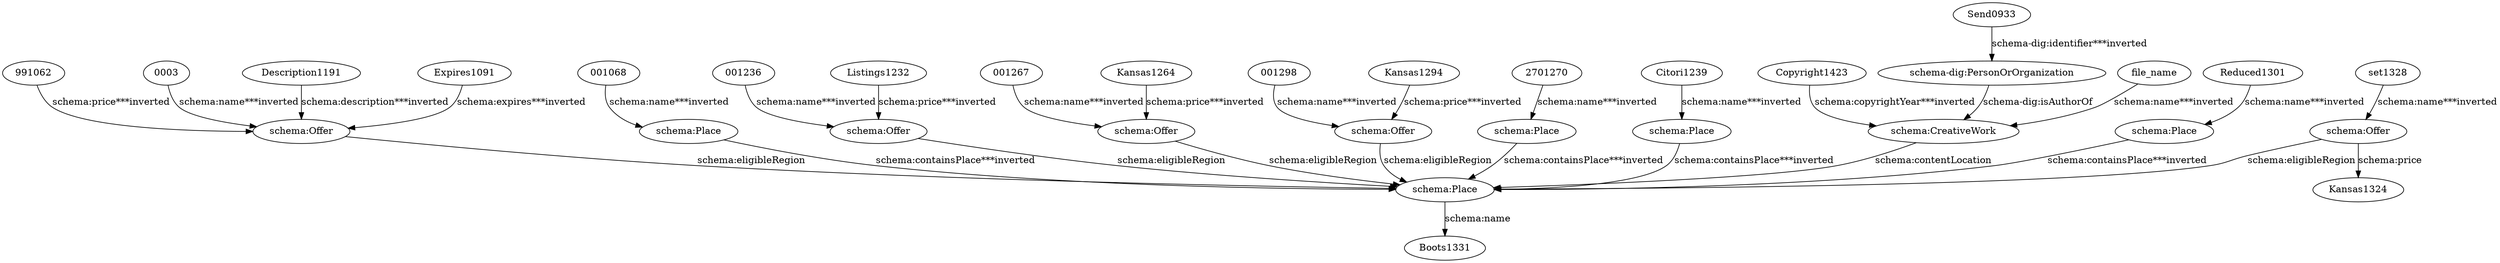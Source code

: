 digraph {
  "991062" [type=attribute_name,label="991062"]
  "2701270" [type=attribute_name,label="2701270"]
  "0003" [type=attribute_name,label="0003"]
  "schema:Offer1" [type=class_uri,label="schema:Offer"]
  "001068" [type=attribute_name,label="001068"]
  "schema:Place1" [type=class_uri,label="schema:Place"]
  "001236" [type=attribute_name,label="001236"]
  "schema:Offer2" [type=class_uri,label="schema:Offer"]
  "001267" [type=attribute_name,label="001267"]
  "schema:Offer3" [type=class_uri,label="schema:Offer"]
  "001298" [type=attribute_name,label="001298"]
  "schema:Offer4" [type=class_uri,label="schema:Offer"]
  "schema:Place3" [type=class_uri,label="schema:Place"]
  Citori1239 [type=attribute_name,label=Citori1239]
  "schema:Place2" [type=class_uri,label="schema:Place"]
  Copyright1423 [type=attribute_name,label=Copyright1423]
  "schema:CreativeWork1" [type=class_uri,label="schema:CreativeWork"]
  Description1191 [type=attribute_name,label=Description1191]
  Expires1091 [type=attribute_name,label=Expires1091]
  Kansas1264 [type=attribute_name,label=Kansas1264]
  Kansas1294 [type=attribute_name,label=Kansas1294]
  Listings1232 [type=attribute_name,label=Listings1232]
  Reduced1301 [type=attribute_name,label=Reduced1301]
  "schema:Place4" [type=class_uri,label="schema:Place"]
  Send0933 [type=attribute_name,label=Send0933]
  "schema-dig:PersonOrOrganization1" [type=class_uri,label="schema-dig:PersonOrOrganization"]
  file_name [type=attribute_name,label=file_name]
  "schema:Place5" [type=class_uri,label="schema:Place"]
  "schema:Offer5" [type=class_uri,label="schema:Offer"]
  Kansas1324 [type=attribute_name,label=Kansas1324]
  Boots1331 [type=attribute_name,label=Boots1331]
  set1328 [type=attribute_name,label=set1328]
  "0003" -> "schema:Offer1" [type=st_property_uri,label="schema:name***inverted",weight=1]
  "001068" -> "schema:Place1" [type=st_property_uri,label="schema:name***inverted",weight=1]
  "001236" -> "schema:Offer2" [type=st_property_uri,label="schema:name***inverted",weight=1]
  "001267" -> "schema:Offer3" [type=st_property_uri,label="schema:name***inverted",weight=1]
  "001298" -> "schema:Offer4" [type=st_property_uri,label="schema:name***inverted",weight=1]
  "2701270" -> "schema:Place3" [type=st_property_uri,label="schema:name***inverted",weight=1]
  "991062" -> "schema:Offer1" [type=st_property_uri,label="schema:price***inverted",weight=1]
  Citori1239 -> "schema:Place2" [type=st_property_uri,label="schema:name***inverted",weight=1]
  Copyright1423 -> "schema:CreativeWork1" [type=st_property_uri,label="schema:copyrightYear***inverted",weight=1]
  Description1191 -> "schema:Offer1" [type=st_property_uri,label="schema:description***inverted",weight=1]
  Expires1091 -> "schema:Offer1" [type=st_property_uri,label="schema:expires***inverted",weight=1]
  Kansas1264 -> "schema:Offer3" [type=st_property_uri,label="schema:price***inverted",weight=1]
  Kansas1294 -> "schema:Offer4" [type=st_property_uri,label="schema:price***inverted",weight=1]
  Listings1232 -> "schema:Offer2" [type=st_property_uri,label="schema:price***inverted",weight=1]
  Reduced1301 -> "schema:Place4" [type=st_property_uri,label="schema:name***inverted",weight=1]
  Send0933 -> "schema-dig:PersonOrOrganization1" [type=st_property_uri,label="schema-dig:identifier***inverted",weight=1]
  file_name -> "schema:CreativeWork1" [type=st_property_uri,label="schema:name***inverted",weight=1]
  "schema-dig:PersonOrOrganization1" -> "schema:CreativeWork1" [label="schema-dig:isAuthorOf",type=direct_property_uri,weight=1]
  "schema:CreativeWork1" -> "schema:Place5" [label="schema:contentLocation",type=direct_property_uri,weight=1]
  "schema:Offer1" -> "schema:Place5" [label="schema:eligibleRegion",type=direct_property_uri,weight=1]
  "schema:Offer2" -> "schema:Place5" [label="schema:eligibleRegion",type=direct_property_uri,weight=1]
  "schema:Offer3" -> "schema:Place5" [label="schema:eligibleRegion",type=direct_property_uri,weight=1]
  "schema:Offer4" -> "schema:Place5" [label="schema:eligibleRegion",type=direct_property_uri,weight=1]
  "schema:Offer5" -> Kansas1324 [label="schema:price",type=st_property_uri]
  "schema:Offer5" -> "schema:Place5" [label="schema:eligibleRegion",type=direct_property_uri,weight=1]
  "schema:Place1" -> "schema:Place5" [type=direct_property_uri,label="schema:containsPlace***inverted",weight=1]
  "schema:Place2" -> "schema:Place5" [type=direct_property_uri,label="schema:containsPlace***inverted",weight=1]
  "schema:Place3" -> "schema:Place5" [type=direct_property_uri,label="schema:containsPlace***inverted",weight=1]
  "schema:Place4" -> "schema:Place5" [type=direct_property_uri,label="schema:containsPlace***inverted",weight=1]
  "schema:Place5" -> Boots1331 [label="schema:name",type=st_property_uri]
  set1328 -> "schema:Offer5" [type=st_property_uri,label="schema:name***inverted",weight=1]
}
